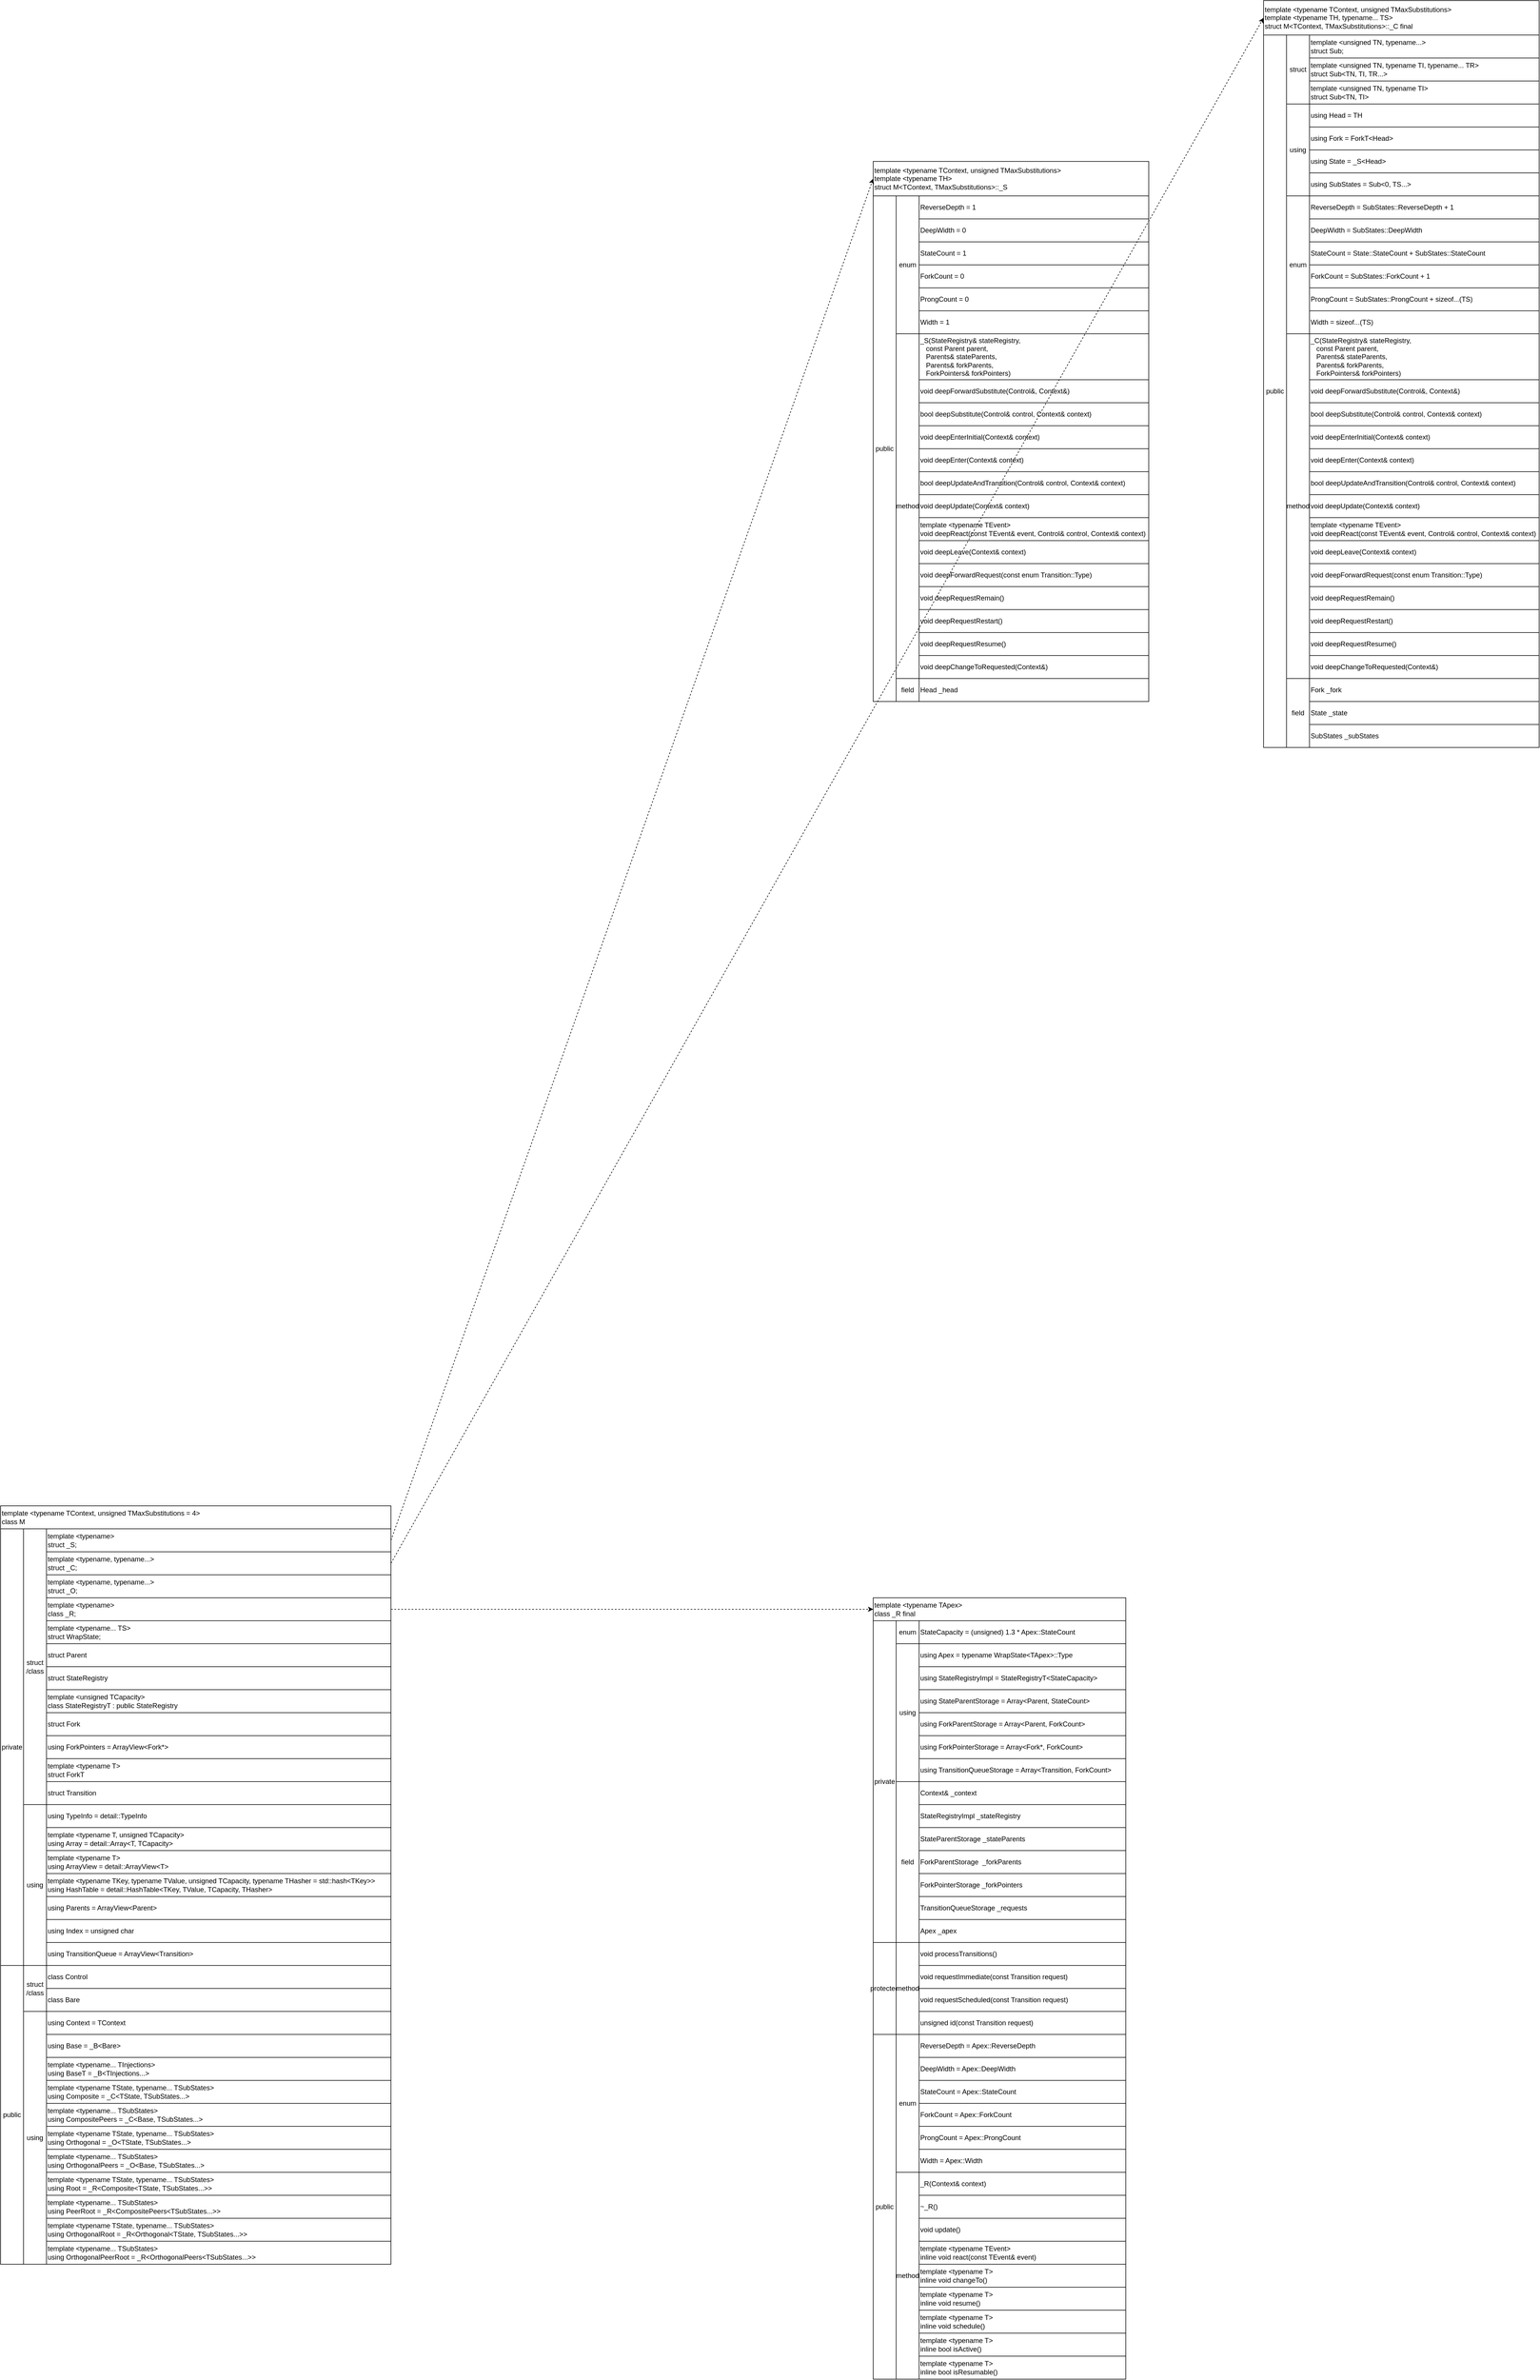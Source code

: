 <mxfile>
    <diagram id="ubafr0LIJR61je2ugAOx" name="Page-1">
        <mxGraphModel dx="1157" dy="3415" grid="1" gridSize="10" guides="1" tooltips="1" connect="1" arrows="1" fold="1" page="0" pageScale="1" pageWidth="827" pageHeight="1169" math="0" shadow="0">
            <root>
                <mxCell id="0"/>
                <mxCell id="1" parent="0"/>
                <mxCell id="15" value="&lt;div&gt;template &amp;lt;typename TContext, unsigned TMaxSubstitutions = 4&amp;gt;&lt;/div&gt;&lt;div&gt;class M&lt;/div&gt;" style="rounded=0;whiteSpace=wrap;html=1;align=left" vertex="1" parent="1">
                    <mxGeometry x="120" y="120" width="680" height="40" as="geometry"/>
                </mxCell>
                <mxCell id="16" value="&lt;div&gt;template &amp;lt;typename&amp;gt;&lt;/div&gt;&lt;div&gt;struct _S;&lt;/div&gt;" style="rounded=0;whiteSpace=wrap;html=1;align=left" vertex="1" parent="1">
                    <mxGeometry x="200" y="160" width="600" height="40" as="geometry"/>
                </mxCell>
                <mxCell id="18" value="struct&lt;br&gt;/class" style="rounded=0;whiteSpace=wrap;html=1;" vertex="1" parent="1">
                    <mxGeometry x="160" y="160" width="40" height="480" as="geometry"/>
                </mxCell>
                <mxCell id="19" value="private" style="rounded=0;whiteSpace=wrap;html=1;" vertex="1" parent="1">
                    <mxGeometry x="120" y="160" width="40" height="760" as="geometry"/>
                </mxCell>
                <mxCell id="22" value="&lt;div&gt;template &amp;lt;typename, typename...&amp;gt;&lt;/div&gt;&lt;div&gt;struct _C;&lt;/div&gt;" style="rounded=0;whiteSpace=wrap;html=1;align=left" vertex="1" parent="1">
                    <mxGeometry x="200" y="200" width="600" height="40" as="geometry"/>
                </mxCell>
                <mxCell id="24" value="&lt;div&gt;template &amp;lt;typename, typename...&amp;gt;&lt;/div&gt;&lt;div&gt;struct _O;&lt;/div&gt;" style="rounded=0;whiteSpace=wrap;html=1;align=left" vertex="1" parent="1">
                    <mxGeometry x="200" y="240" width="600" height="40" as="geometry"/>
                </mxCell>
                <mxCell id="122" style="edgeStyle=none;html=1;exitX=1;exitY=0.5;exitDx=0;exitDy=0;entryX=0;entryY=0.5;entryDx=0;entryDy=0;dashed=1" edge="1" parent="1" source="26" target="69">
                    <mxGeometry relative="1" as="geometry">
                        <mxPoint x="1360" y="320" as="targetPoint"/>
                        <mxPoint x="850" y="280" as="sourcePoint"/>
                    </mxGeometry>
                </mxCell>
                <mxCell id="26" value="&lt;div&gt;template &amp;lt;typename&amp;gt;&lt;/div&gt;&lt;div&gt;class _R;&lt;/div&gt;" style="rounded=0;whiteSpace=wrap;html=1;align=left" vertex="1" parent="1">
                    <mxGeometry x="200" y="280" width="600" height="40" as="geometry"/>
                </mxCell>
                <mxCell id="28" value="&lt;div&gt;template &amp;lt;typename... TS&amp;gt;&lt;/div&gt;&lt;div&gt;struct WrapState;&lt;/div&gt;" style="rounded=0;whiteSpace=wrap;html=1;align=left" vertex="1" parent="1">
                    <mxGeometry x="200" y="320" width="600" height="40" as="geometry"/>
                </mxCell>
                <mxCell id="30" value="using" style="rounded=0;whiteSpace=wrap;html=1;" vertex="1" parent="1">
                    <mxGeometry x="160" y="640" width="40" height="280" as="geometry"/>
                </mxCell>
                <mxCell id="31" value="using TypeInfo = detail::TypeInfo" style="rounded=0;whiteSpace=wrap;html=1;align=left" vertex="1" parent="1">
                    <mxGeometry x="200" y="640" width="600" height="40" as="geometry"/>
                </mxCell>
                <mxCell id="33" value="&lt;div&gt;template &amp;lt;typename TKey, typename TValue, unsigned TCapacity, typename THasher = std::hash&amp;lt;TKey&amp;gt;&amp;gt;&lt;/div&gt;&lt;div&gt;using HashTable = detail::HashTable&amp;lt;TKey, TValue, TCapacity, THasher&amp;gt;&lt;/div&gt;" style="rounded=0;whiteSpace=wrap;html=1;align=left" vertex="1" parent="1">
                    <mxGeometry x="200" y="760" width="600" height="40" as="geometry"/>
                </mxCell>
                <mxCell id="34" value="&lt;div&gt;template &amp;lt;typename T&amp;gt;&lt;/div&gt;&lt;div&gt;using ArrayView = detail::ArrayView&amp;lt;T&amp;gt;&lt;/div&gt;" style="rounded=0;whiteSpace=wrap;html=1;align=left" vertex="1" parent="1">
                    <mxGeometry x="200" y="720" width="600" height="40" as="geometry"/>
                </mxCell>
                <mxCell id="35" value="&lt;div&gt;template &amp;lt;typename T, unsigned TCapacity&amp;gt;&lt;/div&gt;&lt;div&gt;using Array = detail::Array&amp;lt;T, TCapacity&amp;gt;&lt;/div&gt;" style="rounded=0;whiteSpace=wrap;html=1;align=left" vertex="1" parent="1">
                    <mxGeometry x="200" y="680" width="600" height="40" as="geometry"/>
                </mxCell>
                <mxCell id="36" value="public" style="rounded=0;whiteSpace=wrap;html=1;" vertex="1" parent="1">
                    <mxGeometry x="120" y="920" width="40" height="520" as="geometry"/>
                </mxCell>
                <mxCell id="37" value="struct&lt;br&gt;/class" style="rounded=0;whiteSpace=wrap;html=1;" vertex="1" parent="1">
                    <mxGeometry x="160" y="920" width="40" height="80" as="geometry"/>
                </mxCell>
                <mxCell id="38" value="using" style="rounded=0;whiteSpace=wrap;html=1;" vertex="1" parent="1">
                    <mxGeometry x="160" y="1000" width="40" height="440" as="geometry"/>
                </mxCell>
                <mxCell id="39" value="using Context = TContext" style="rounded=0;whiteSpace=wrap;html=1;align=left" vertex="1" parent="1">
                    <mxGeometry x="200" y="1000" width="600" height="40" as="geometry"/>
                </mxCell>
                <mxCell id="40" value="class Control" style="rounded=0;whiteSpace=wrap;html=1;align=left" vertex="1" parent="1">
                    <mxGeometry x="200" y="920" width="600" height="40" as="geometry"/>
                </mxCell>
                <mxCell id="41" value="struct Parent" style="rounded=0;whiteSpace=wrap;html=1;align=left" vertex="1" parent="1">
                    <mxGeometry x="200" y="360" width="600" height="40" as="geometry"/>
                </mxCell>
                <mxCell id="42" value="using Parents = ArrayView&amp;lt;Parent&amp;gt;" style="rounded=0;whiteSpace=wrap;html=1;align=left" vertex="1" parent="1">
                    <mxGeometry x="200" y="800" width="600" height="40" as="geometry"/>
                </mxCell>
                <mxCell id="44" value="struct StateRegistry" style="rounded=0;whiteSpace=wrap;html=1;align=left" vertex="1" parent="1">
                    <mxGeometry x="200" y="400" width="600" height="40" as="geometry"/>
                </mxCell>
                <mxCell id="46" value="&lt;div&gt;template &amp;lt;unsigned TCapacity&amp;gt;&lt;/div&gt;&lt;div&gt;class StateRegistryT : public StateRegistry&lt;/div&gt;" style="rounded=0;whiteSpace=wrap;html=1;align=left" vertex="1" parent="1">
                    <mxGeometry x="200" y="440" width="600" height="40" as="geometry"/>
                </mxCell>
                <mxCell id="48" value="using Index = unsigned char" style="rounded=0;whiteSpace=wrap;html=1;align=left" vertex="1" parent="1">
                    <mxGeometry x="200" y="840" width="600" height="40" as="geometry"/>
                </mxCell>
                <mxCell id="50" value="struct Fork" style="rounded=0;whiteSpace=wrap;html=1;align=left" vertex="1" parent="1">
                    <mxGeometry x="200" y="480" width="600" height="40" as="geometry"/>
                </mxCell>
                <mxCell id="51" value="using ForkPointers = ArrayView&amp;lt;Fork*&amp;gt;" style="rounded=0;whiteSpace=wrap;html=1;align=left" vertex="1" parent="1">
                    <mxGeometry x="200" y="520" width="600" height="40" as="geometry"/>
                </mxCell>
                <mxCell id="52" value="&lt;div&gt;template &amp;lt;typename T&amp;gt;&lt;/div&gt;&lt;div&gt;struct ForkT&lt;/div&gt;" style="rounded=0;whiteSpace=wrap;html=1;align=left" vertex="1" parent="1">
                    <mxGeometry x="200" y="560" width="600" height="40" as="geometry"/>
                </mxCell>
                <mxCell id="54" value="struct Transition" style="rounded=0;whiteSpace=wrap;html=1;align=left" vertex="1" parent="1">
                    <mxGeometry x="200" y="600" width="600" height="40" as="geometry"/>
                </mxCell>
                <mxCell id="56" value="using TransitionQueue = ArrayView&amp;lt;Transition&amp;gt;" style="rounded=0;whiteSpace=wrap;html=1;align=left" vertex="1" parent="1">
                    <mxGeometry x="200" y="880" width="600" height="40" as="geometry"/>
                </mxCell>
                <mxCell id="58" value="class Bare" style="rounded=0;whiteSpace=wrap;html=1;align=left" vertex="1" parent="1">
                    <mxGeometry x="200" y="960" width="600" height="40" as="geometry"/>
                </mxCell>
                <mxCell id="59" value="&lt;div&gt;template &amp;lt;typename... TInjections&amp;gt;&lt;/div&gt;&lt;div&gt;using BaseT = _B&amp;lt;TInjections...&amp;gt;&lt;/div&gt;" style="rounded=0;whiteSpace=wrap;html=1;align=left" vertex="1" parent="1">
                    <mxGeometry x="200" y="1080" width="600" height="40" as="geometry"/>
                </mxCell>
                <mxCell id="60" value="&lt;div&gt;template &amp;lt;typename TState, typename... TSubStates&amp;gt;&lt;/div&gt;&lt;div&gt;using Composite&lt;span&gt;&#9;&lt;/span&gt;= _C&amp;lt;TState, TSubStates...&amp;gt;&lt;/div&gt;" style="rounded=0;whiteSpace=wrap;html=1;align=left" vertex="1" parent="1">
                    <mxGeometry x="200" y="1120" width="600" height="40" as="geometry"/>
                </mxCell>
                <mxCell id="61" value="&lt;div&gt;template &amp;lt;typename... TSubStates&amp;gt;&lt;/div&gt;&lt;div&gt;using CompositePeers = _C&amp;lt;Base, TSubStates...&amp;gt;&lt;/div&gt;" style="rounded=0;whiteSpace=wrap;html=1;align=left" vertex="1" parent="1">
                    <mxGeometry x="200" y="1160" width="600" height="40" as="geometry"/>
                </mxCell>
                <mxCell id="62" value="&lt;div&gt;template &amp;lt;typename TState, typename... TSubStates&amp;gt;&lt;/div&gt;&lt;div&gt;using Orthogonal = _O&amp;lt;TState, TSubStates...&amp;gt;&lt;/div&gt;" style="rounded=0;whiteSpace=wrap;html=1;align=left" vertex="1" parent="1">
                    <mxGeometry x="200" y="1200" width="600" height="40" as="geometry"/>
                </mxCell>
                <mxCell id="63" value="using Base = _B&amp;lt;Bare&amp;gt;" style="rounded=0;whiteSpace=wrap;html=1;align=left" vertex="1" parent="1">
                    <mxGeometry x="200" y="1040" width="600" height="40" as="geometry"/>
                </mxCell>
                <mxCell id="64" value="&lt;div&gt;template &amp;lt;typename... TSubStates&amp;gt;&lt;/div&gt;&lt;div&gt;using OrthogonalPeers = _O&amp;lt;Base, TSubStates...&amp;gt;&lt;/div&gt;" style="rounded=0;whiteSpace=wrap;html=1;align=left" vertex="1" parent="1">
                    <mxGeometry x="200" y="1240" width="600" height="40" as="geometry"/>
                </mxCell>
                <mxCell id="65" value="&lt;div&gt;template &amp;lt;typename TState, typename... TSubStates&amp;gt;&lt;/div&gt;&lt;div&gt;using Root = _R&amp;lt;Composite&amp;lt;TState, TSubStates...&amp;gt;&amp;gt;&lt;/div&gt;" style="rounded=0;whiteSpace=wrap;html=1;align=left" vertex="1" parent="1">
                    <mxGeometry x="200" y="1280" width="600" height="40" as="geometry"/>
                </mxCell>
                <mxCell id="66" value="&lt;div&gt;template &amp;lt;typename... TSubStates&amp;gt;&lt;/div&gt;&lt;div&gt;using PeerRoot = _R&amp;lt;CompositePeers&amp;lt;TSubStates...&amp;gt;&amp;gt;&lt;/div&gt;" style="rounded=0;whiteSpace=wrap;html=1;align=left" vertex="1" parent="1">
                    <mxGeometry x="200" y="1320" width="600" height="40" as="geometry"/>
                </mxCell>
                <mxCell id="67" value="&lt;div&gt;template &amp;lt;typename TState, typename... TSubStates&amp;gt;&lt;/div&gt;&lt;div&gt;using OrthogonalRoot = _R&amp;lt;Orthogonal&amp;lt;TState, TSubStates...&amp;gt;&amp;gt;&lt;/div&gt;" style="rounded=0;whiteSpace=wrap;html=1;align=left" vertex="1" parent="1">
                    <mxGeometry x="200" y="1360" width="600" height="40" as="geometry"/>
                </mxCell>
                <mxCell id="68" value="&lt;div&gt;template &amp;lt;typename... TSubStates&amp;gt;&lt;/div&gt;&lt;div&gt;using OrthogonalPeerRoot = _R&amp;lt;OrthogonalPeers&amp;lt;TSubStates...&amp;gt;&amp;gt;&lt;/div&gt;" style="rounded=0;whiteSpace=wrap;html=1;align=left" vertex="1" parent="1">
                    <mxGeometry x="200" y="1400" width="600" height="40" as="geometry"/>
                </mxCell>
                <mxCell id="69" value="&lt;div&gt;template &amp;lt;typename TApex&amp;gt;&lt;/div&gt;&lt;div&gt;class _R final&lt;/div&gt;" style="rounded=0;whiteSpace=wrap;html=1;align=left" vertex="1" parent="1">
                    <mxGeometry x="1640" y="280" width="440" height="40" as="geometry"/>
                </mxCell>
                <mxCell id="70" value="private" style="rounded=0;whiteSpace=wrap;html=1;" vertex="1" parent="1">
                    <mxGeometry x="1640" y="320" width="40" height="560" as="geometry"/>
                </mxCell>
                <mxCell id="73" value="using" style="rounded=0;whiteSpace=wrap;html=1;" vertex="1" parent="1">
                    <mxGeometry x="1680" y="360" width="40" height="240" as="geometry"/>
                </mxCell>
                <mxCell id="75" value="using Apex = typename WrapState&amp;lt;TApex&amp;gt;::Type" style="rounded=0;whiteSpace=wrap;html=1;align=left" vertex="1" parent="1">
                    <mxGeometry x="1720" y="360" width="360" height="40" as="geometry"/>
                </mxCell>
                <mxCell id="76" value="using StateRegistryImpl = StateRegistryT&amp;lt;StateCapacity&amp;gt;" style="rounded=0;whiteSpace=wrap;html=1;align=left" vertex="1" parent="1">
                    <mxGeometry x="1720" y="400" width="360" height="40" as="geometry"/>
                </mxCell>
                <mxCell id="77" value="using StateParentStorage = Array&amp;lt;Parent, StateCount&amp;gt;" style="rounded=0;whiteSpace=wrap;html=1;align=left" vertex="1" parent="1">
                    <mxGeometry x="1720" y="440" width="360" height="40" as="geometry"/>
                </mxCell>
                <mxCell id="79" value="using ForkParentStorage = Array&amp;lt;Parent, ForkCount&amp;gt;" style="rounded=0;whiteSpace=wrap;html=1;align=left" vertex="1" parent="1">
                    <mxGeometry x="1720" y="480" width="360" height="40" as="geometry"/>
                </mxCell>
                <mxCell id="81" value="using ForkPointerStorage = Array&amp;lt;Fork*, ForkCount&amp;gt;" style="rounded=0;whiteSpace=wrap;html=1;align=left" vertex="1" parent="1">
                    <mxGeometry x="1720" y="520" width="360" height="40" as="geometry"/>
                </mxCell>
                <mxCell id="83" value="using TransitionQueueStorage = Array&amp;lt;Transition, ForkCount&amp;gt;" style="rounded=0;whiteSpace=wrap;html=1;align=left" vertex="1" parent="1">
                    <mxGeometry x="1720" y="560" width="360" height="40" as="geometry"/>
                </mxCell>
                <mxCell id="86" value="enum" style="rounded=0;whiteSpace=wrap;html=1;" vertex="1" parent="1">
                    <mxGeometry x="1680" y="1040" width="40" height="240" as="geometry"/>
                </mxCell>
                <mxCell id="87" value="ReverseDepth = Apex::ReverseDepth" style="rounded=0;whiteSpace=wrap;html=1;align=left" vertex="1" parent="1">
                    <mxGeometry x="1720" y="1040" width="360" height="40" as="geometry"/>
                </mxCell>
                <mxCell id="88" value="ForkCount = Apex::ForkCount" style="rounded=0;whiteSpace=wrap;html=1;align=left" vertex="1" parent="1">
                    <mxGeometry x="1720" y="1160" width="360" height="40" as="geometry"/>
                </mxCell>
                <mxCell id="90" value="ProngCount = Apex::ProngCount" style="rounded=0;whiteSpace=wrap;html=1;align=left" vertex="1" parent="1">
                    <mxGeometry x="1720" y="1200" width="360" height="40" as="geometry"/>
                </mxCell>
                <mxCell id="91" value="Width = Apex::Width" style="rounded=0;whiteSpace=wrap;html=1;align=left" vertex="1" parent="1">
                    <mxGeometry x="1720" y="1240" width="360" height="40" as="geometry"/>
                </mxCell>
                <mxCell id="92" value="StateCount = Apex::StateCount" style="rounded=0;whiteSpace=wrap;html=1;align=left" vertex="1" parent="1">
                    <mxGeometry x="1720" y="1120" width="360" height="40" as="geometry"/>
                </mxCell>
                <mxCell id="93" value="DeepWidth = Apex::DeepWidth" style="rounded=0;whiteSpace=wrap;html=1;align=left" vertex="1" parent="1">
                    <mxGeometry x="1720" y="1080" width="360" height="40" as="geometry"/>
                </mxCell>
                <mxCell id="94" value="public" style="rounded=0;whiteSpace=wrap;html=1;" vertex="1" parent="1">
                    <mxGeometry x="1640" y="1040" width="40" height="600" as="geometry"/>
                </mxCell>
                <mxCell id="95" value="enum" style="rounded=0;whiteSpace=wrap;html=1;" vertex="1" parent="1">
                    <mxGeometry x="1680" y="320" width="40" height="40" as="geometry"/>
                </mxCell>
                <mxCell id="96" value="StateCapacity = (unsigned) 1.3 * Apex::StateCount" style="rounded=0;whiteSpace=wrap;html=1;align=left" vertex="1" parent="1">
                    <mxGeometry x="1720" y="320" width="360" height="40" as="geometry"/>
                </mxCell>
                <mxCell id="98" value="protected" style="rounded=0;whiteSpace=wrap;html=1;" vertex="1" parent="1">
                    <mxGeometry x="1640" y="880" width="40" height="160" as="geometry"/>
                </mxCell>
                <mxCell id="99" value="method" style="rounded=0;whiteSpace=wrap;html=1;" vertex="1" parent="1">
                    <mxGeometry x="1680" y="1280" width="40" height="360" as="geometry"/>
                </mxCell>
                <mxCell id="100" value="_R(Context&amp;amp; context)" style="rounded=0;whiteSpace=wrap;html=1;align=left" vertex="1" parent="1">
                    <mxGeometry x="1720" y="1280" width="360" height="40" as="geometry"/>
                </mxCell>
                <mxCell id="101" value="&lt;div&gt;template &amp;lt;typename T&amp;gt;&lt;/div&gt;&lt;div&gt;inline void schedule()&lt;/div&gt;" style="rounded=0;whiteSpace=wrap;html=1;align=left" vertex="1" parent="1">
                    <mxGeometry x="1720" y="1520" width="360" height="40" as="geometry"/>
                </mxCell>
                <mxCell id="102" value="&lt;div&gt;template &amp;lt;typename T&amp;gt;&lt;/div&gt;&lt;div&gt;inline bool isActive()&lt;/div&gt;" style="rounded=0;whiteSpace=wrap;html=1;align=left" vertex="1" parent="1">
                    <mxGeometry x="1720" y="1560" width="360" height="40" as="geometry"/>
                </mxCell>
                <mxCell id="103" value="&lt;div&gt;template &amp;lt;typename T&amp;gt;&lt;/div&gt;&lt;div&gt;inline bool isResumable()&lt;/div&gt;" style="rounded=0;whiteSpace=wrap;html=1;align=left" vertex="1" parent="1">
                    <mxGeometry x="1720" y="1600" width="360" height="40" as="geometry"/>
                </mxCell>
                <mxCell id="104" value="&lt;div&gt;template &amp;lt;typename T&amp;gt;&lt;/div&gt;&lt;div&gt;inline void resume()&lt;/div&gt;" style="rounded=0;whiteSpace=wrap;html=1;align=left" vertex="1" parent="1">
                    <mxGeometry x="1720" y="1480" width="360" height="40" as="geometry"/>
                </mxCell>
                <mxCell id="105" value="&lt;div&gt;template &amp;lt;typename T&amp;gt;&lt;/div&gt;&lt;div&gt;inline void changeTo()&lt;/div&gt;" style="rounded=0;whiteSpace=wrap;html=1;align=left" vertex="1" parent="1">
                    <mxGeometry x="1720" y="1440" width="360" height="40" as="geometry"/>
                </mxCell>
                <mxCell id="106" value="&lt;div&gt;template &amp;lt;typename TEvent&amp;gt;&lt;/div&gt;&lt;div&gt;inline void react(const TEvent&amp;amp; event)&lt;/div&gt;" style="rounded=0;whiteSpace=wrap;html=1;align=left" vertex="1" parent="1">
                    <mxGeometry x="1720" y="1400" width="360" height="40" as="geometry"/>
                </mxCell>
                <mxCell id="107" value="void update()" style="rounded=0;whiteSpace=wrap;html=1;align=left" vertex="1" parent="1">
                    <mxGeometry x="1720" y="1360" width="360" height="40" as="geometry"/>
                </mxCell>
                <mxCell id="108" value="~_R()" style="rounded=0;whiteSpace=wrap;html=1;align=left" vertex="1" parent="1">
                    <mxGeometry x="1720" y="1320" width="360" height="40" as="geometry"/>
                </mxCell>
                <mxCell id="109" value="method" style="rounded=0;whiteSpace=wrap;html=1;" vertex="1" parent="1">
                    <mxGeometry x="1680" y="880" width="40" height="160" as="geometry"/>
                </mxCell>
                <mxCell id="110" value="void requestImmediate(const Transition request)" style="rounded=0;whiteSpace=wrap;html=1;align=left" vertex="1" parent="1">
                    <mxGeometry x="1720" y="920" width="360" height="40" as="geometry"/>
                </mxCell>
                <mxCell id="111" value="void requestScheduled(const Transition request)" style="rounded=0;whiteSpace=wrap;html=1;align=left" vertex="1" parent="1">
                    <mxGeometry x="1720" y="960" width="360" height="40" as="geometry"/>
                </mxCell>
                <mxCell id="112" value="unsigned id(const Transition request)" style="rounded=0;whiteSpace=wrap;html=1;align=left" vertex="1" parent="1">
                    <mxGeometry x="1720" y="1000" width="360" height="40" as="geometry"/>
                </mxCell>
                <mxCell id="113" value="void processTransitions()" style="rounded=0;whiteSpace=wrap;html=1;align=left" vertex="1" parent="1">
                    <mxGeometry x="1720" y="880" width="360" height="40" as="geometry"/>
                </mxCell>
                <mxCell id="114" value="field" style="rounded=0;whiteSpace=wrap;html=1;" vertex="1" parent="1">
                    <mxGeometry x="1680" y="600" width="40" height="280" as="geometry"/>
                </mxCell>
                <mxCell id="115" value="Context&amp;amp; _context" style="rounded=0;whiteSpace=wrap;html=1;align=left" vertex="1" parent="1">
                    <mxGeometry x="1720" y="600" width="360" height="40" as="geometry"/>
                </mxCell>
                <mxCell id="116" value="StateRegistryImpl _stateRegistry" style="rounded=0;whiteSpace=wrap;html=1;align=left" vertex="1" parent="1">
                    <mxGeometry x="1720" y="640" width="360" height="40" as="geometry"/>
                </mxCell>
                <mxCell id="117" value="StateParentStorage _stateParents" style="rounded=0;whiteSpace=wrap;html=1;align=left" vertex="1" parent="1">
                    <mxGeometry x="1720" y="680" width="360" height="40" as="geometry"/>
                </mxCell>
                <mxCell id="118" value="ForkParentStorage&amp;nbsp; _forkParents" style="rounded=0;whiteSpace=wrap;html=1;align=left" vertex="1" parent="1">
                    <mxGeometry x="1720" y="720" width="360" height="40" as="geometry"/>
                </mxCell>
                <mxCell id="119" value="ForkPointerStorage _forkPointers" style="rounded=0;whiteSpace=wrap;html=1;align=left" vertex="1" parent="1">
                    <mxGeometry x="1720" y="760" width="360" height="40" as="geometry"/>
                </mxCell>
                <mxCell id="120" value="TransitionQueueStorage _requests" style="rounded=0;whiteSpace=wrap;html=1;align=left" vertex="1" parent="1">
                    <mxGeometry x="1720" y="800" width="360" height="40" as="geometry"/>
                </mxCell>
                <mxCell id="121" value="Apex _apex" style="rounded=0;whiteSpace=wrap;html=1;align=left" vertex="1" parent="1">
                    <mxGeometry x="1720" y="840" width="360" height="40" as="geometry"/>
                </mxCell>
                <mxCell id="123" value="&lt;div&gt;template &amp;lt;typename TContext, unsigned TMaxSubstitutions&amp;gt;&lt;/div&gt;&lt;div&gt;template &amp;lt;typename TH&amp;gt;&lt;/div&gt;&lt;div&gt;struct M&amp;lt;TContext, TMaxSubstitutions&amp;gt;::_S&lt;/div&gt;" style="rounded=0;whiteSpace=wrap;html=1;align=left" vertex="1" parent="1">
                    <mxGeometry x="1640" y="-2220" width="480" height="60" as="geometry"/>
                </mxCell>
                <mxCell id="124" value="method" style="rounded=0;whiteSpace=wrap;html=1;" vertex="1" parent="1">
                    <mxGeometry x="1680" y="-1920" width="40" height="600" as="geometry"/>
                </mxCell>
                <mxCell id="126" value="void deepEnter(Context&amp;amp; context)" style="rounded=0;whiteSpace=wrap;html=1;align=left" vertex="1" parent="1">
                    <mxGeometry x="1720" y="-1720" width="400" height="40" as="geometry"/>
                </mxCell>
                <mxCell id="127" value="bool deepUpdateAndTransition(Control&amp;amp; control, Context&amp;amp; context)" style="rounded=0;whiteSpace=wrap;html=1;align=left" vertex="1" parent="1">
                    <mxGeometry x="1720" y="-1680" width="400" height="40" as="geometry"/>
                </mxCell>
                <mxCell id="128" value="void deepUpdate(Context&amp;amp; context)" style="rounded=0;whiteSpace=wrap;html=1;align=left" vertex="1" parent="1">
                    <mxGeometry x="1720" y="-1640" width="400" height="40" as="geometry"/>
                </mxCell>
                <mxCell id="129" value="&lt;div&gt;template &amp;lt;typename TEvent&amp;gt;&lt;/div&gt;&lt;div&gt;void deepReact(const TEvent&amp;amp; event, Control&amp;amp; control, Context&amp;amp; context)&lt;/div&gt;" style="rounded=0;whiteSpace=wrap;html=1;align=left" vertex="1" parent="1">
                    <mxGeometry x="1720" y="-1600" width="400" height="40" as="geometry"/>
                </mxCell>
                <mxCell id="130" value="void deepLeave(Context&amp;amp; context)" style="rounded=0;whiteSpace=wrap;html=1;align=left" vertex="1" parent="1">
                    <mxGeometry x="1720" y="-1560" width="400" height="40" as="geometry"/>
                </mxCell>
                <mxCell id="131" value="enum" style="rounded=0;whiteSpace=wrap;html=1;" vertex="1" parent="1">
                    <mxGeometry x="1680" y="-2160" width="40" height="240" as="geometry"/>
                </mxCell>
                <mxCell id="132" value="ReverseDepth = 1" style="rounded=0;whiteSpace=wrap;html=1;align=left" vertex="1" parent="1">
                    <mxGeometry x="1720" y="-2160" width="400" height="40" as="geometry"/>
                </mxCell>
                <mxCell id="133" value="public" style="rounded=0;whiteSpace=wrap;html=1;" vertex="1" parent="1">
                    <mxGeometry x="1640" y="-2160" width="40" height="880" as="geometry"/>
                </mxCell>
                <mxCell id="134" style="edgeStyle=none;html=1;exitX=1;exitY=0.5;exitDx=0;exitDy=0;dashed=1;entryX=0;entryY=0.5;entryDx=0;entryDy=0;" edge="1" parent="1" source="16" target="123">
                    <mxGeometry relative="1" as="geometry">
                        <mxPoint x="1520" y="-250" as="targetPoint"/>
                        <mxPoint x="810" y="310" as="sourcePoint"/>
                    </mxGeometry>
                </mxCell>
                <mxCell id="135" value="DeepWidth = 0" style="rounded=0;whiteSpace=wrap;html=1;align=left" vertex="1" parent="1">
                    <mxGeometry x="1720" y="-2120" width="400" height="40" as="geometry"/>
                </mxCell>
                <mxCell id="136" value="StateCount = 1" style="rounded=0;whiteSpace=wrap;html=1;align=left" vertex="1" parent="1">
                    <mxGeometry x="1720" y="-2080" width="400" height="40" as="geometry"/>
                </mxCell>
                <mxCell id="137" value="ForkCount = 0" style="rounded=0;whiteSpace=wrap;html=1;align=left" vertex="1" parent="1">
                    <mxGeometry x="1720" y="-2040" width="400" height="40" as="geometry"/>
                </mxCell>
                <mxCell id="138" value="ProngCount = 0" style="rounded=0;whiteSpace=wrap;html=1;align=left" vertex="1" parent="1">
                    <mxGeometry x="1720" y="-2000" width="400" height="40" as="geometry"/>
                </mxCell>
                <mxCell id="139" value="Width = 1" style="rounded=0;whiteSpace=wrap;html=1;align=left" vertex="1" parent="1">
                    <mxGeometry x="1720" y="-1960" width="400" height="40" as="geometry"/>
                </mxCell>
                <mxCell id="140" value="field" style="rounded=0;whiteSpace=wrap;html=1;" vertex="1" parent="1">
                    <mxGeometry x="1680" y="-1320" width="40" height="40" as="geometry"/>
                </mxCell>
                <mxCell id="141" value="void deepForwardRequest(const enum Transition::Type)" style="rounded=0;whiteSpace=wrap;html=1;align=left" vertex="1" parent="1">
                    <mxGeometry x="1720" y="-1520" width="400" height="40" as="geometry"/>
                </mxCell>
                <mxCell id="142" value="void deepRequestRemain()" style="rounded=0;whiteSpace=wrap;html=1;align=left" vertex="1" parent="1">
                    <mxGeometry x="1720" y="-1480" width="400" height="40" as="geometry"/>
                </mxCell>
                <mxCell id="143" value="void deepRequestRestart()" style="rounded=0;whiteSpace=wrap;html=1;align=left" vertex="1" parent="1">
                    <mxGeometry x="1720" y="-1440" width="400" height="40" as="geometry"/>
                </mxCell>
                <mxCell id="144" value="void deepRequestResume()" style="rounded=0;whiteSpace=wrap;html=1;align=left" vertex="1" parent="1">
                    <mxGeometry x="1720" y="-1400" width="400" height="40" as="geometry"/>
                </mxCell>
                <mxCell id="145" value="void deepChangeToRequested(Context&amp;amp;)" style="rounded=0;whiteSpace=wrap;html=1;align=left" vertex="1" parent="1">
                    <mxGeometry x="1720" y="-1360" width="400" height="40" as="geometry"/>
                </mxCell>
                <mxCell id="146" value="Head _head" style="rounded=0;whiteSpace=wrap;html=1;align=left" vertex="1" parent="1">
                    <mxGeometry x="1720" y="-1320" width="400" height="40" as="geometry"/>
                </mxCell>
                <mxCell id="147" value="&lt;div&gt;_S(StateRegistry&amp;amp; stateRegistry,&lt;/div&gt;&lt;div&gt;&amp;nbsp; &amp;nbsp;const Parent parent,&lt;/div&gt;&lt;div&gt;&amp;nbsp; &amp;nbsp;Parents&amp;amp; stateParents,&lt;/div&gt;&lt;div&gt;&amp;nbsp; &amp;nbsp;Parents&amp;amp; forkParents,&lt;/div&gt;&lt;div&gt;&amp;nbsp; &amp;nbsp;ForkPointers&amp;amp; forkPointers)&lt;/div&gt;" style="rounded=0;whiteSpace=wrap;html=1;align=left" vertex="1" parent="1">
                    <mxGeometry x="1720" y="-1920" width="400" height="80" as="geometry"/>
                </mxCell>
                <mxCell id="151" value="void deepForwardSubstitute(Control&amp;amp;, Context&amp;amp;)" style="rounded=0;whiteSpace=wrap;html=1;align=left" vertex="1" parent="1">
                    <mxGeometry x="1720" y="-1840" width="400" height="40" as="geometry"/>
                </mxCell>
                <mxCell id="152" value="bool deepSubstitute(Control&amp;amp; control, Context&amp;amp; context)" style="rounded=0;whiteSpace=wrap;html=1;align=left" vertex="1" parent="1">
                    <mxGeometry x="1720" y="-1800" width="400" height="40" as="geometry"/>
                </mxCell>
                <mxCell id="153" value="void deepEnterInitial(Context&amp;amp; context)" style="rounded=0;whiteSpace=wrap;html=1;align=left" vertex="1" parent="1">
                    <mxGeometry x="1720" y="-1760" width="400" height="40" as="geometry"/>
                </mxCell>
                <mxCell id="154" value="&lt;div&gt;template &amp;lt;typename TContext, unsigned TMaxSubstitutions&amp;gt;&lt;/div&gt;&lt;div&gt;template &amp;lt;typename TH, typename... TS&amp;gt;&lt;/div&gt;&lt;div&gt;struct M&amp;lt;TContext, TMaxSubstitutions&amp;gt;::_C final&lt;/div&gt;" style="rounded=0;whiteSpace=wrap;html=1;align=left" vertex="1" parent="1">
                    <mxGeometry x="2320" y="-2500" width="480" height="60" as="geometry"/>
                </mxCell>
                <mxCell id="155" value="enum" style="rounded=0;whiteSpace=wrap;html=1;" vertex="1" parent="1">
                    <mxGeometry x="2360" y="-2160" width="40" height="240" as="geometry"/>
                </mxCell>
                <mxCell id="156" value="ReverseDepth = SubStates::ReverseDepth + 1" style="rounded=0;whiteSpace=wrap;html=1;align=left" vertex="1" parent="1">
                    <mxGeometry x="2400" y="-2160" width="400" height="40" as="geometry"/>
                </mxCell>
                <mxCell id="157" value="DeepWidth = SubStates::DeepWidth" style="rounded=0;whiteSpace=wrap;html=1;align=left" vertex="1" parent="1">
                    <mxGeometry x="2400" y="-2120" width="400" height="40" as="geometry"/>
                </mxCell>
                <mxCell id="158" value="StateCount = State::StateCount + SubStates::StateCount" style="rounded=0;whiteSpace=wrap;html=1;align=left" vertex="1" parent="1">
                    <mxGeometry x="2400" y="-2080" width="400" height="40" as="geometry"/>
                </mxCell>
                <mxCell id="159" value="ForkCount = SubStates::ForkCount + 1" style="rounded=0;whiteSpace=wrap;html=1;align=left" vertex="1" parent="1">
                    <mxGeometry x="2400" y="-2040" width="400" height="40" as="geometry"/>
                </mxCell>
                <mxCell id="160" value="ProngCount = SubStates::ProngCount + sizeof...(TS)" style="rounded=0;whiteSpace=wrap;html=1;align=left" vertex="1" parent="1">
                    <mxGeometry x="2400" y="-2000" width="400" height="40" as="geometry"/>
                </mxCell>
                <mxCell id="161" value="Width = sizeof...(TS)" style="rounded=0;whiteSpace=wrap;html=1;align=left" vertex="1" parent="1">
                    <mxGeometry x="2400" y="-1960" width="400" height="40" as="geometry"/>
                </mxCell>
                <mxCell id="162" style="edgeStyle=none;html=1;exitX=1;exitY=0.5;exitDx=0;exitDy=0;dashed=1;entryX=0;entryY=0.5;entryDx=0;entryDy=0;" edge="1" parent="1" source="22" target="154">
                    <mxGeometry relative="1" as="geometry">
                        <mxPoint x="1650" y="-2180" as="targetPoint"/>
                        <mxPoint x="810" y="190" as="sourcePoint"/>
                    </mxGeometry>
                </mxCell>
                <mxCell id="163" value="public" style="rounded=0;whiteSpace=wrap;html=1;" vertex="1" parent="1">
                    <mxGeometry x="2320" y="-2440" width="40" height="1240" as="geometry"/>
                </mxCell>
                <mxCell id="164" value="struct" style="rounded=0;whiteSpace=wrap;html=1;" vertex="1" parent="1">
                    <mxGeometry x="2360" y="-2440" width="40" height="120" as="geometry"/>
                </mxCell>
                <mxCell id="165" value="&lt;div&gt;template &amp;lt;unsigned TN, typename...&amp;gt;&lt;/div&gt;&lt;div&gt;struct Sub;&lt;/div&gt;" style="rounded=0;whiteSpace=wrap;html=1;align=left" vertex="1" parent="1">
                    <mxGeometry x="2400" y="-2440" width="400" height="40" as="geometry"/>
                </mxCell>
                <mxCell id="166" value="&lt;div&gt;template &amp;lt;unsigned TN, typename TI, typename... TR&amp;gt;&lt;/div&gt;&lt;div&gt;struct Sub&amp;lt;TN, TI, TR...&amp;gt;&lt;/div&gt;" style="rounded=0;whiteSpace=wrap;html=1;align=left" vertex="1" parent="1">
                    <mxGeometry x="2400" y="-2400" width="400" height="40" as="geometry"/>
                </mxCell>
                <mxCell id="167" value="&lt;div&gt;template &amp;lt;unsigned TN, typename TI&amp;gt;&lt;/div&gt;&lt;div&gt;struct Sub&amp;lt;TN, TI&amp;gt;&lt;/div&gt;" style="rounded=0;whiteSpace=wrap;html=1;align=left" vertex="1" parent="1">
                    <mxGeometry x="2400" y="-2360" width="400" height="40" as="geometry"/>
                </mxCell>
                <mxCell id="169" value="using" style="rounded=0;whiteSpace=wrap;html=1;" vertex="1" parent="1">
                    <mxGeometry x="2360" y="-2320" width="40" height="160" as="geometry"/>
                </mxCell>
                <mxCell id="170" value="using Head = TH" style="rounded=0;whiteSpace=wrap;html=1;align=left" vertex="1" parent="1">
                    <mxGeometry x="2400" y="-2320" width="400" height="40" as="geometry"/>
                </mxCell>
                <mxCell id="171" value="using Fork = ForkT&amp;lt;Head&amp;gt;" style="rounded=0;whiteSpace=wrap;html=1;align=left" vertex="1" parent="1">
                    <mxGeometry x="2400" y="-2280" width="400" height="40" as="geometry"/>
                </mxCell>
                <mxCell id="172" value="using State = _S&amp;lt;Head&amp;gt;" style="rounded=0;whiteSpace=wrap;html=1;align=left" vertex="1" parent="1">
                    <mxGeometry x="2400" y="-2240" width="400" height="40" as="geometry"/>
                </mxCell>
                <mxCell id="173" value="using SubStates = Sub&amp;lt;0, TS...&amp;gt;" style="rounded=0;whiteSpace=wrap;html=1;align=left" vertex="1" parent="1">
                    <mxGeometry x="2400" y="-2200" width="400" height="40" as="geometry"/>
                </mxCell>
                <mxCell id="174" value="method" style="rounded=0;whiteSpace=wrap;html=1;" vertex="1" parent="1">
                    <mxGeometry x="2360" y="-1920" width="40" height="600" as="geometry"/>
                </mxCell>
                <mxCell id="175" value="void deepEnter(Context&amp;amp; context)" style="rounded=0;whiteSpace=wrap;html=1;align=left" vertex="1" parent="1">
                    <mxGeometry x="2400" y="-1720" width="400" height="40" as="geometry"/>
                </mxCell>
                <mxCell id="176" value="bool deepUpdateAndTransition(Control&amp;amp; control, Context&amp;amp; context)" style="rounded=0;whiteSpace=wrap;html=1;align=left" vertex="1" parent="1">
                    <mxGeometry x="2400" y="-1680" width="400" height="40" as="geometry"/>
                </mxCell>
                <mxCell id="177" value="void deepUpdate(Context&amp;amp; context)" style="rounded=0;whiteSpace=wrap;html=1;align=left" vertex="1" parent="1">
                    <mxGeometry x="2400" y="-1640" width="400" height="40" as="geometry"/>
                </mxCell>
                <mxCell id="178" value="&lt;div&gt;template &amp;lt;typename TEvent&amp;gt;&lt;/div&gt;&lt;div&gt;void deepReact(const TEvent&amp;amp; event, Control&amp;amp; control, Context&amp;amp; context)&lt;/div&gt;" style="rounded=0;whiteSpace=wrap;html=1;align=left" vertex="1" parent="1">
                    <mxGeometry x="2400" y="-1600" width="400" height="40" as="geometry"/>
                </mxCell>
                <mxCell id="179" value="void deepLeave(Context&amp;amp; context)" style="rounded=0;whiteSpace=wrap;html=1;align=left" vertex="1" parent="1">
                    <mxGeometry x="2400" y="-1560" width="400" height="40" as="geometry"/>
                </mxCell>
                <mxCell id="180" value="void deepForwardRequest(const enum Transition::Type)" style="rounded=0;whiteSpace=wrap;html=1;align=left" vertex="1" parent="1">
                    <mxGeometry x="2400" y="-1520" width="400" height="40" as="geometry"/>
                </mxCell>
                <mxCell id="181" value="void deepRequestRemain()" style="rounded=0;whiteSpace=wrap;html=1;align=left" vertex="1" parent="1">
                    <mxGeometry x="2400" y="-1480" width="400" height="40" as="geometry"/>
                </mxCell>
                <mxCell id="182" value="void deepRequestRestart()" style="rounded=0;whiteSpace=wrap;html=1;align=left" vertex="1" parent="1">
                    <mxGeometry x="2400" y="-1440" width="400" height="40" as="geometry"/>
                </mxCell>
                <mxCell id="183" value="void deepRequestResume()" style="rounded=0;whiteSpace=wrap;html=1;align=left" vertex="1" parent="1">
                    <mxGeometry x="2400" y="-1400" width="400" height="40" as="geometry"/>
                </mxCell>
                <mxCell id="184" value="void deepChangeToRequested(Context&amp;amp;)" style="rounded=0;whiteSpace=wrap;html=1;align=left" vertex="1" parent="1">
                    <mxGeometry x="2400" y="-1360" width="400" height="40" as="geometry"/>
                </mxCell>
                <mxCell id="185" value="&lt;div&gt;_C(StateRegistry&amp;amp; stateRegistry,&lt;/div&gt;&lt;div&gt;&amp;nbsp; &amp;nbsp;const Parent parent,&lt;/div&gt;&lt;div&gt;&amp;nbsp; &amp;nbsp;Parents&amp;amp; stateParents,&lt;/div&gt;&lt;div&gt;&amp;nbsp; &amp;nbsp;Parents&amp;amp; forkParents,&lt;/div&gt;&lt;div&gt;&amp;nbsp; &amp;nbsp;ForkPointers&amp;amp; forkPointers)&lt;/div&gt;" style="rounded=0;whiteSpace=wrap;html=1;align=left" vertex="1" parent="1">
                    <mxGeometry x="2400" y="-1920" width="400" height="80" as="geometry"/>
                </mxCell>
                <mxCell id="186" value="void deepForwardSubstitute(Control&amp;amp;, Context&amp;amp;)" style="rounded=0;whiteSpace=wrap;html=1;align=left" vertex="1" parent="1">
                    <mxGeometry x="2400" y="-1840" width="400" height="40" as="geometry"/>
                </mxCell>
                <mxCell id="187" value="bool deepSubstitute(Control&amp;amp; control, Context&amp;amp; context)" style="rounded=0;whiteSpace=wrap;html=1;align=left" vertex="1" parent="1">
                    <mxGeometry x="2400" y="-1800" width="400" height="40" as="geometry"/>
                </mxCell>
                <mxCell id="188" value="void deepEnterInitial(Context&amp;amp; context)" style="rounded=0;whiteSpace=wrap;html=1;align=left" vertex="1" parent="1">
                    <mxGeometry x="2400" y="-1760" width="400" height="40" as="geometry"/>
                </mxCell>
                <mxCell id="189" value="field" style="rounded=0;whiteSpace=wrap;html=1;" vertex="1" parent="1">
                    <mxGeometry x="2360" y="-1320" width="40" height="120" as="geometry"/>
                </mxCell>
                <mxCell id="190" value="Fork _fork" style="rounded=0;whiteSpace=wrap;html=1;align=left" vertex="1" parent="1">
                    <mxGeometry x="2400" y="-1320" width="400" height="40" as="geometry"/>
                </mxCell>
                <mxCell id="191" value="State _state" style="rounded=0;whiteSpace=wrap;html=1;align=left" vertex="1" parent="1">
                    <mxGeometry x="2400" y="-1280" width="400" height="40" as="geometry"/>
                </mxCell>
                <mxCell id="192" value="SubStates _subStates" style="rounded=0;whiteSpace=wrap;html=1;align=left" vertex="1" parent="1">
                    <mxGeometry x="2400" y="-1240" width="400" height="40" as="geometry"/>
                </mxCell>
            </root>
        </mxGraphModel>
    </diagram>
</mxfile>
